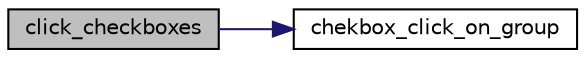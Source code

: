 digraph "click_checkboxes"
{
 // LATEX_PDF_SIZE
  edge [fontname="Helvetica",fontsize="10",labelfontname="Helvetica",labelfontsize="10"];
  node [fontname="Helvetica",fontsize="10",shape=record];
  rankdir="LR";
  Node1 [label="click_checkboxes",height=0.2,width=0.4,color="black", fillcolor="grey75", style="filled", fontcolor="black",tooltip=" "];
  Node1 -> Node2 [color="midnightblue",fontsize="10",style="solid",fontname="Helvetica"];
  Node2 [label="chekbox_click_on_group",height=0.2,width=0.4,color="black", fillcolor="white", style="filled",URL="$d9/df5/namespaceexecute__products.html#abdd7c136691c67834cd261ff85ea6dce",tooltip=" "];
}
